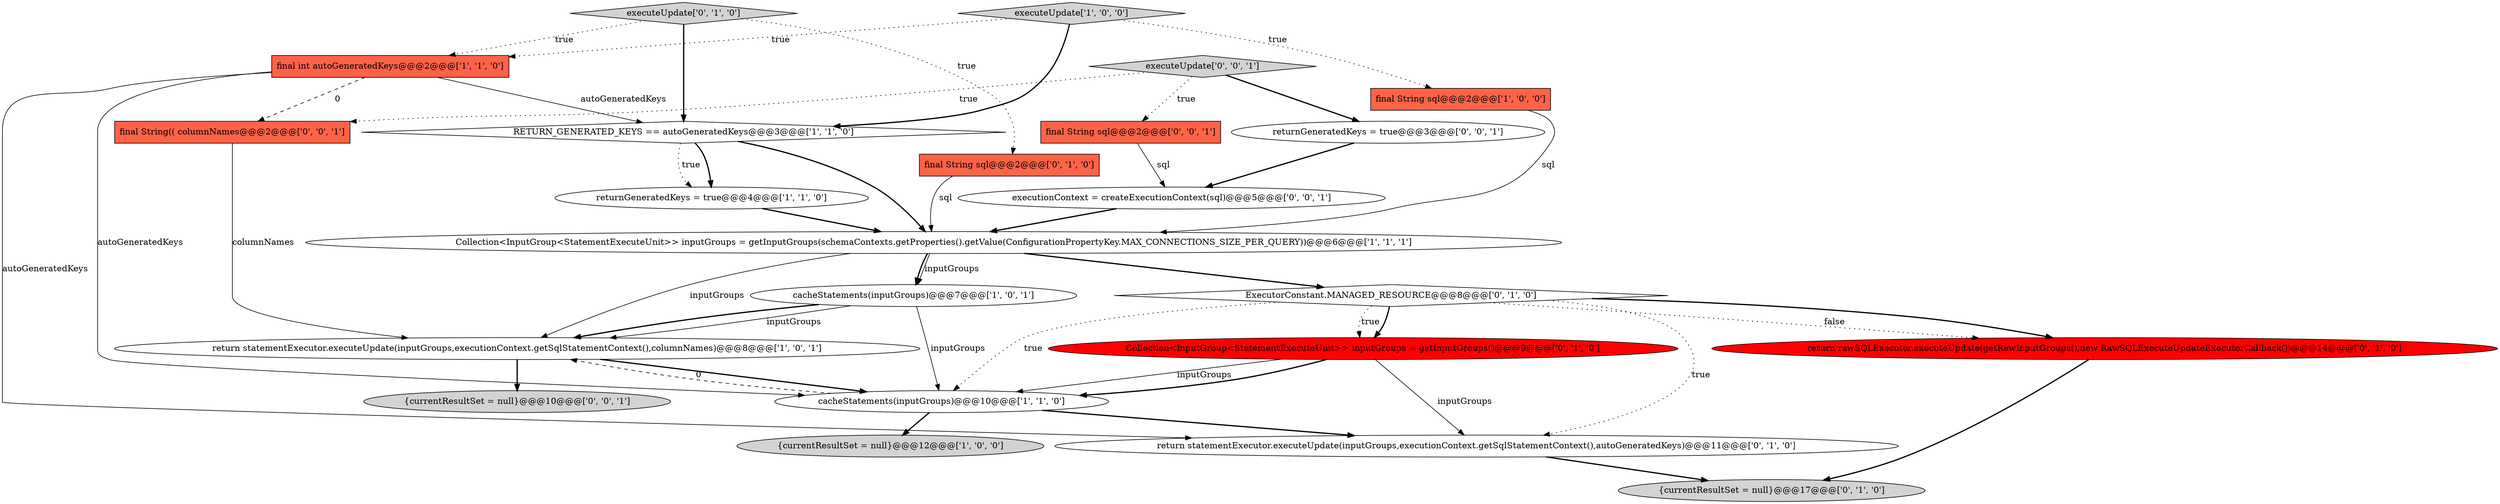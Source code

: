 digraph {
5 [style = filled, label = "final String sql@@@2@@@['1', '0', '0']", fillcolor = tomato, shape = box image = "AAA0AAABBB1BBB"];
12 [style = filled, label = "executeUpdate['0', '1', '0']", fillcolor = lightgray, shape = diamond image = "AAA0AAABBB2BBB"];
1 [style = filled, label = "RETURN_GENERATED_KEYS == autoGeneratedKeys@@@3@@@['1', '1', '0']", fillcolor = white, shape = diamond image = "AAA0AAABBB1BBB"];
19 [style = filled, label = "final String sql@@@2@@@['0', '0', '1']", fillcolor = tomato, shape = box image = "AAA0AAABBB3BBB"];
10 [style = filled, label = "return rawSQLExecutor.executeUpdate(getRawInputGroups(),new RawSQLExecuteUpdateExecutorCallback())@@@14@@@['0', '1', '0']", fillcolor = red, shape = ellipse image = "AAA1AAABBB2BBB"];
20 [style = filled, label = "executionContext = createExecutionContext(sql)@@@5@@@['0', '0', '1']", fillcolor = white, shape = ellipse image = "AAA0AAABBB3BBB"];
3 [style = filled, label = "returnGeneratedKeys = true@@@4@@@['1', '1', '0']", fillcolor = white, shape = ellipse image = "AAA0AAABBB1BBB"];
0 [style = filled, label = "executeUpdate['1', '0', '0']", fillcolor = lightgray, shape = diamond image = "AAA0AAABBB1BBB"];
16 [style = filled, label = "{currentResultSet = null}@@@17@@@['0', '1', '0']", fillcolor = lightgray, shape = ellipse image = "AAA0AAABBB2BBB"];
7 [style = filled, label = "return statementExecutor.executeUpdate(inputGroups,executionContext.getSqlStatementContext(),columnNames)@@@8@@@['1', '0', '1']", fillcolor = white, shape = ellipse image = "AAA0AAABBB1BBB"];
15 [style = filled, label = "ExecutorConstant.MANAGED_RESOURCE@@@8@@@['0', '1', '0']", fillcolor = white, shape = diamond image = "AAA0AAABBB2BBB"];
2 [style = filled, label = "cacheStatements(inputGroups)@@@7@@@['1', '0', '1']", fillcolor = white, shape = ellipse image = "AAA0AAABBB1BBB"];
13 [style = filled, label = "final String sql@@@2@@@['0', '1', '0']", fillcolor = tomato, shape = box image = "AAA0AAABBB2BBB"];
11 [style = filled, label = "return statementExecutor.executeUpdate(inputGroups,executionContext.getSqlStatementContext(),autoGeneratedKeys)@@@11@@@['0', '1', '0']", fillcolor = white, shape = ellipse image = "AAA0AAABBB2BBB"];
6 [style = filled, label = "Collection<InputGroup<StatementExecuteUnit>> inputGroups = getInputGroups(schemaContexts.getProperties().getValue(ConfigurationPropertyKey.MAX_CONNECTIONS_SIZE_PER_QUERY))@@@6@@@['1', '1', '1']", fillcolor = white, shape = ellipse image = "AAA0AAABBB1BBB"];
14 [style = filled, label = "Collection<InputGroup<StatementExecuteUnit>> inputGroups = getInputGroups()@@@9@@@['0', '1', '0']", fillcolor = red, shape = ellipse image = "AAA1AAABBB2BBB"];
17 [style = filled, label = "{currentResultSet = null}@@@10@@@['0', '0', '1']", fillcolor = lightgray, shape = ellipse image = "AAA0AAABBB3BBB"];
22 [style = filled, label = "final String(( columnNames@@@2@@@['0', '0', '1']", fillcolor = tomato, shape = box image = "AAA0AAABBB3BBB"];
21 [style = filled, label = "executeUpdate['0', '0', '1']", fillcolor = lightgray, shape = diamond image = "AAA0AAABBB3BBB"];
4 [style = filled, label = "{currentResultSet = null}@@@12@@@['1', '0', '0']", fillcolor = lightgray, shape = ellipse image = "AAA0AAABBB1BBB"];
18 [style = filled, label = "returnGeneratedKeys = true@@@3@@@['0', '0', '1']", fillcolor = white, shape = ellipse image = "AAA0AAABBB3BBB"];
9 [style = filled, label = "cacheStatements(inputGroups)@@@10@@@['1', '1', '0']", fillcolor = white, shape = ellipse image = "AAA0AAABBB1BBB"];
8 [style = filled, label = "final int autoGeneratedKeys@@@2@@@['1', '1', '0']", fillcolor = tomato, shape = box image = "AAA0AAABBB1BBB"];
5->6 [style = solid, label="sql"];
11->16 [style = bold, label=""];
15->10 [style = bold, label=""];
0->5 [style = dotted, label="true"];
7->17 [style = bold, label=""];
9->11 [style = bold, label=""];
14->9 [style = solid, label="inputGroups"];
15->14 [style = bold, label=""];
12->8 [style = dotted, label="true"];
9->4 [style = bold, label=""];
8->9 [style = solid, label="autoGeneratedKeys"];
14->11 [style = solid, label="inputGroups"];
1->3 [style = bold, label=""];
3->6 [style = bold, label=""];
21->22 [style = dotted, label="true"];
6->7 [style = solid, label="inputGroups"];
20->6 [style = bold, label=""];
22->7 [style = solid, label="columnNames"];
15->14 [style = dotted, label="true"];
12->1 [style = bold, label=""];
21->18 [style = bold, label=""];
6->15 [style = bold, label=""];
15->9 [style = dotted, label="true"];
19->20 [style = solid, label="sql"];
1->3 [style = dotted, label="true"];
6->2 [style = bold, label=""];
0->8 [style = dotted, label="true"];
7->9 [style = bold, label=""];
8->22 [style = dashed, label="0"];
13->6 [style = solid, label="sql"];
18->20 [style = bold, label=""];
12->13 [style = dotted, label="true"];
1->6 [style = bold, label=""];
10->16 [style = bold, label=""];
2->7 [style = solid, label="inputGroups"];
6->2 [style = solid, label="inputGroups"];
0->1 [style = bold, label=""];
2->9 [style = solid, label="inputGroups"];
21->19 [style = dotted, label="true"];
8->11 [style = solid, label="autoGeneratedKeys"];
15->11 [style = dotted, label="true"];
14->9 [style = bold, label=""];
2->7 [style = bold, label=""];
9->7 [style = dashed, label="0"];
8->1 [style = solid, label="autoGeneratedKeys"];
15->10 [style = dotted, label="false"];
}
